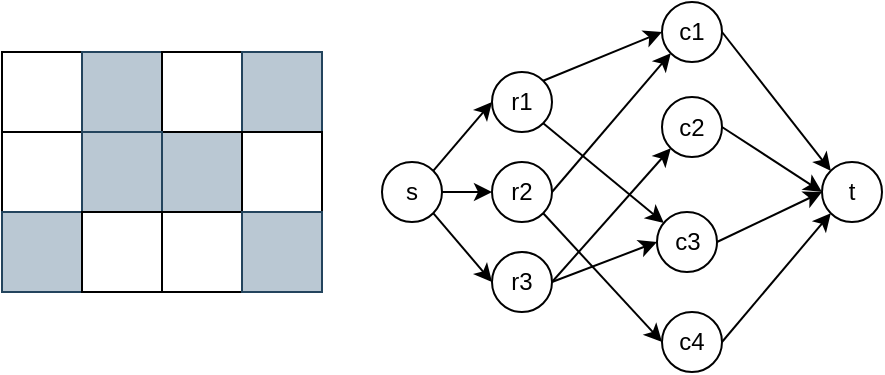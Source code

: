 <mxfile version="10.7.5" type="device"><diagram id="ogm9WBoXRK2_lEBiFST-" name="Page-1"><mxGraphModel dx="738" dy="512" grid="1" gridSize="10" guides="1" tooltips="1" connect="1" arrows="1" fold="1" page="1" pageScale="1" pageWidth="850" pageHeight="1100" math="0" shadow="0"><root><mxCell id="0"/><mxCell id="1" parent="0"/><mxCell id="e4GwNtrOg4jML1E_7ark-1" value="" style="rounded=0;whiteSpace=wrap;html=1;fillColor=#bac8d3;strokeColor=#23445d;" vertex="1" parent="1"><mxGeometry x="40" y="40" width="120" height="80" as="geometry"/></mxCell><mxCell id="e4GwNtrOg4jML1E_7ark-2" value="" style="rounded=0;whiteSpace=wrap;html=1;" vertex="1" parent="1"><mxGeometry x="40" y="40" width="40" height="40" as="geometry"/></mxCell><mxCell id="e4GwNtrOg4jML1E_7ark-3" value="" style="rounded=0;whiteSpace=wrap;html=1;fillColor=#bac8d3;strokeColor=#23445d;" vertex="1" parent="1"><mxGeometry x="80" y="40" width="40" height="40" as="geometry"/></mxCell><mxCell id="e4GwNtrOg4jML1E_7ark-4" value="" style="rounded=0;whiteSpace=wrap;html=1;" vertex="1" parent="1"><mxGeometry x="120" y="40" width="40" height="40" as="geometry"/></mxCell><mxCell id="e4GwNtrOg4jML1E_7ark-5" value="" style="rounded=0;whiteSpace=wrap;html=1;" vertex="1" parent="1"><mxGeometry x="40" y="80" width="40" height="40" as="geometry"/></mxCell><mxCell id="e4GwNtrOg4jML1E_7ark-6" value="" style="rounded=0;whiteSpace=wrap;html=1;fillColor=#bac8d3;strokeColor=#23445d;" vertex="1" parent="1"><mxGeometry x="80" y="80" width="40" height="40" as="geometry"/></mxCell><mxCell id="e4GwNtrOg4jML1E_7ark-8" value="" style="rounded=0;whiteSpace=wrap;html=1;fillColor=#bac8d3;strokeColor=#23445d;" vertex="1" parent="1"><mxGeometry x="160" y="40" width="40" height="40" as="geometry"/></mxCell><mxCell id="e4GwNtrOg4jML1E_7ark-9" value="" style="rounded=0;whiteSpace=wrap;html=1;" vertex="1" parent="1"><mxGeometry x="160" y="80" width="40" height="40" as="geometry"/></mxCell><mxCell id="e4GwNtrOg4jML1E_7ark-10" value="" style="rounded=0;whiteSpace=wrap;html=1;fillColor=#bac8d3;strokeColor=#23445d;" vertex="1" parent="1"><mxGeometry x="40" y="120" width="40" height="40" as="geometry"/></mxCell><mxCell id="e4GwNtrOg4jML1E_7ark-11" value="" style="rounded=0;whiteSpace=wrap;html=1;" vertex="1" parent="1"><mxGeometry x="80" y="120" width="40" height="40" as="geometry"/></mxCell><mxCell id="e4GwNtrOg4jML1E_7ark-12" value="" style="rounded=0;whiteSpace=wrap;html=1;" vertex="1" parent="1"><mxGeometry x="120" y="120" width="40" height="40" as="geometry"/></mxCell><mxCell id="e4GwNtrOg4jML1E_7ark-13" value="" style="rounded=0;whiteSpace=wrap;html=1;fillColor=#bac8d3;strokeColor=#23445d;" vertex="1" parent="1"><mxGeometry x="160" y="120" width="40" height="40" as="geometry"/></mxCell><mxCell id="e4GwNtrOg4jML1E_7ark-31" style="edgeStyle=none;rounded=0;orthogonalLoop=1;jettySize=auto;html=1;exitX=1;exitY=0;exitDx=0;exitDy=0;entryX=0;entryY=0.5;entryDx=0;entryDy=0;" edge="1" parent="1" source="e4GwNtrOg4jML1E_7ark-14" target="e4GwNtrOg4jML1E_7ark-18"><mxGeometry relative="1" as="geometry"/></mxCell><mxCell id="e4GwNtrOg4jML1E_7ark-32" style="edgeStyle=none;rounded=0;orthogonalLoop=1;jettySize=auto;html=1;exitX=1;exitY=1;exitDx=0;exitDy=0;" edge="1" parent="1" source="e4GwNtrOg4jML1E_7ark-14" target="e4GwNtrOg4jML1E_7ark-20"><mxGeometry relative="1" as="geometry"/></mxCell><mxCell id="e4GwNtrOg4jML1E_7ark-14" value="r1" style="ellipse;whiteSpace=wrap;html=1;aspect=fixed;" vertex="1" parent="1"><mxGeometry x="285" y="50" width="30" height="30" as="geometry"/></mxCell><mxCell id="e4GwNtrOg4jML1E_7ark-34" style="edgeStyle=none;rounded=0;orthogonalLoop=1;jettySize=auto;html=1;exitX=1;exitY=0.5;exitDx=0;exitDy=0;entryX=0;entryY=1;entryDx=0;entryDy=0;" edge="1" parent="1" source="e4GwNtrOg4jML1E_7ark-16" target="e4GwNtrOg4jML1E_7ark-18"><mxGeometry relative="1" as="geometry"/></mxCell><mxCell id="e4GwNtrOg4jML1E_7ark-35" style="edgeStyle=none;rounded=0;orthogonalLoop=1;jettySize=auto;html=1;exitX=1;exitY=1;exitDx=0;exitDy=0;entryX=0;entryY=0.5;entryDx=0;entryDy=0;" edge="1" parent="1" source="e4GwNtrOg4jML1E_7ark-16" target="e4GwNtrOg4jML1E_7ark-21"><mxGeometry relative="1" as="geometry"/></mxCell><mxCell id="e4GwNtrOg4jML1E_7ark-16" value="r2" style="ellipse;whiteSpace=wrap;html=1;aspect=fixed;" vertex="1" parent="1"><mxGeometry x="285" y="95" width="30" height="30" as="geometry"/></mxCell><mxCell id="e4GwNtrOg4jML1E_7ark-36" style="edgeStyle=none;rounded=0;orthogonalLoop=1;jettySize=auto;html=1;exitX=1;exitY=0.5;exitDx=0;exitDy=0;entryX=0;entryY=1;entryDx=0;entryDy=0;" edge="1" parent="1" source="e4GwNtrOg4jML1E_7ark-17" target="e4GwNtrOg4jML1E_7ark-19"><mxGeometry relative="1" as="geometry"/></mxCell><mxCell id="e4GwNtrOg4jML1E_7ark-37" style="edgeStyle=none;rounded=0;orthogonalLoop=1;jettySize=auto;html=1;exitX=1;exitY=0.5;exitDx=0;exitDy=0;entryX=0;entryY=0.5;entryDx=0;entryDy=0;" edge="1" parent="1" source="e4GwNtrOg4jML1E_7ark-17" target="e4GwNtrOg4jML1E_7ark-20"><mxGeometry relative="1" as="geometry"/></mxCell><mxCell id="e4GwNtrOg4jML1E_7ark-17" value="r3" style="ellipse;whiteSpace=wrap;html=1;aspect=fixed;" vertex="1" parent="1"><mxGeometry x="285" y="140" width="30" height="30" as="geometry"/></mxCell><mxCell id="e4GwNtrOg4jML1E_7ark-27" style="edgeStyle=none;rounded=0;orthogonalLoop=1;jettySize=auto;html=1;exitX=1;exitY=0.5;exitDx=0;exitDy=0;entryX=0;entryY=0;entryDx=0;entryDy=0;" edge="1" parent="1" source="e4GwNtrOg4jML1E_7ark-18" target="e4GwNtrOg4jML1E_7ark-23"><mxGeometry relative="1" as="geometry"/></mxCell><mxCell id="e4GwNtrOg4jML1E_7ark-18" value="c1" style="ellipse;whiteSpace=wrap;html=1;aspect=fixed;" vertex="1" parent="1"><mxGeometry x="370" y="15" width="30" height="30" as="geometry"/></mxCell><mxCell id="e4GwNtrOg4jML1E_7ark-28" style="edgeStyle=none;rounded=0;orthogonalLoop=1;jettySize=auto;html=1;exitX=1;exitY=0.5;exitDx=0;exitDy=0;" edge="1" parent="1" source="e4GwNtrOg4jML1E_7ark-19"><mxGeometry relative="1" as="geometry"><mxPoint x="450" y="110" as="targetPoint"/></mxGeometry></mxCell><mxCell id="e4GwNtrOg4jML1E_7ark-19" value="c2" style="ellipse;whiteSpace=wrap;html=1;aspect=fixed;" vertex="1" parent="1"><mxGeometry x="370" y="62.5" width="30" height="30" as="geometry"/></mxCell><mxCell id="e4GwNtrOg4jML1E_7ark-29" style="edgeStyle=none;rounded=0;orthogonalLoop=1;jettySize=auto;html=1;exitX=1;exitY=0.5;exitDx=0;exitDy=0;" edge="1" parent="1" source="e4GwNtrOg4jML1E_7ark-20"><mxGeometry relative="1" as="geometry"><mxPoint x="450" y="110" as="targetPoint"/></mxGeometry></mxCell><mxCell id="e4GwNtrOg4jML1E_7ark-20" value="c3" style="ellipse;whiteSpace=wrap;html=1;aspect=fixed;" vertex="1" parent="1"><mxGeometry x="367.5" y="120" width="30" height="30" as="geometry"/></mxCell><mxCell id="e4GwNtrOg4jML1E_7ark-30" style="edgeStyle=none;rounded=0;orthogonalLoop=1;jettySize=auto;html=1;exitX=1;exitY=0.5;exitDx=0;exitDy=0;entryX=0;entryY=1;entryDx=0;entryDy=0;" edge="1" parent="1" source="e4GwNtrOg4jML1E_7ark-21" target="e4GwNtrOg4jML1E_7ark-23"><mxGeometry relative="1" as="geometry"/></mxCell><mxCell id="e4GwNtrOg4jML1E_7ark-21" value="c4" style="ellipse;whiteSpace=wrap;html=1;aspect=fixed;" vertex="1" parent="1"><mxGeometry x="370" y="170" width="30" height="30" as="geometry"/></mxCell><mxCell id="e4GwNtrOg4jML1E_7ark-24" style="rounded=0;orthogonalLoop=1;jettySize=auto;html=1;exitX=1;exitY=0;exitDx=0;exitDy=0;entryX=0;entryY=0.5;entryDx=0;entryDy=0;" edge="1" parent="1" source="e4GwNtrOg4jML1E_7ark-22" target="e4GwNtrOg4jML1E_7ark-14"><mxGeometry relative="1" as="geometry"/></mxCell><mxCell id="e4GwNtrOg4jML1E_7ark-25" style="edgeStyle=none;rounded=0;orthogonalLoop=1;jettySize=auto;html=1;exitX=1;exitY=0.5;exitDx=0;exitDy=0;entryX=0;entryY=0.5;entryDx=0;entryDy=0;" edge="1" parent="1" source="e4GwNtrOg4jML1E_7ark-22" target="e4GwNtrOg4jML1E_7ark-16"><mxGeometry relative="1" as="geometry"/></mxCell><mxCell id="e4GwNtrOg4jML1E_7ark-26" style="edgeStyle=none;rounded=0;orthogonalLoop=1;jettySize=auto;html=1;exitX=1;exitY=1;exitDx=0;exitDy=0;entryX=0;entryY=0.5;entryDx=0;entryDy=0;" edge="1" parent="1" source="e4GwNtrOg4jML1E_7ark-22" target="e4GwNtrOg4jML1E_7ark-17"><mxGeometry relative="1" as="geometry"/></mxCell><mxCell id="e4GwNtrOg4jML1E_7ark-22" value="s" style="ellipse;whiteSpace=wrap;html=1;aspect=fixed;" vertex="1" parent="1"><mxGeometry x="230" y="95" width="30" height="30" as="geometry"/></mxCell><mxCell id="e4GwNtrOg4jML1E_7ark-23" value="t" style="ellipse;whiteSpace=wrap;html=1;aspect=fixed;" vertex="1" parent="1"><mxGeometry x="450" y="95" width="30" height="30" as="geometry"/></mxCell></root></mxGraphModel></diagram></mxfile>